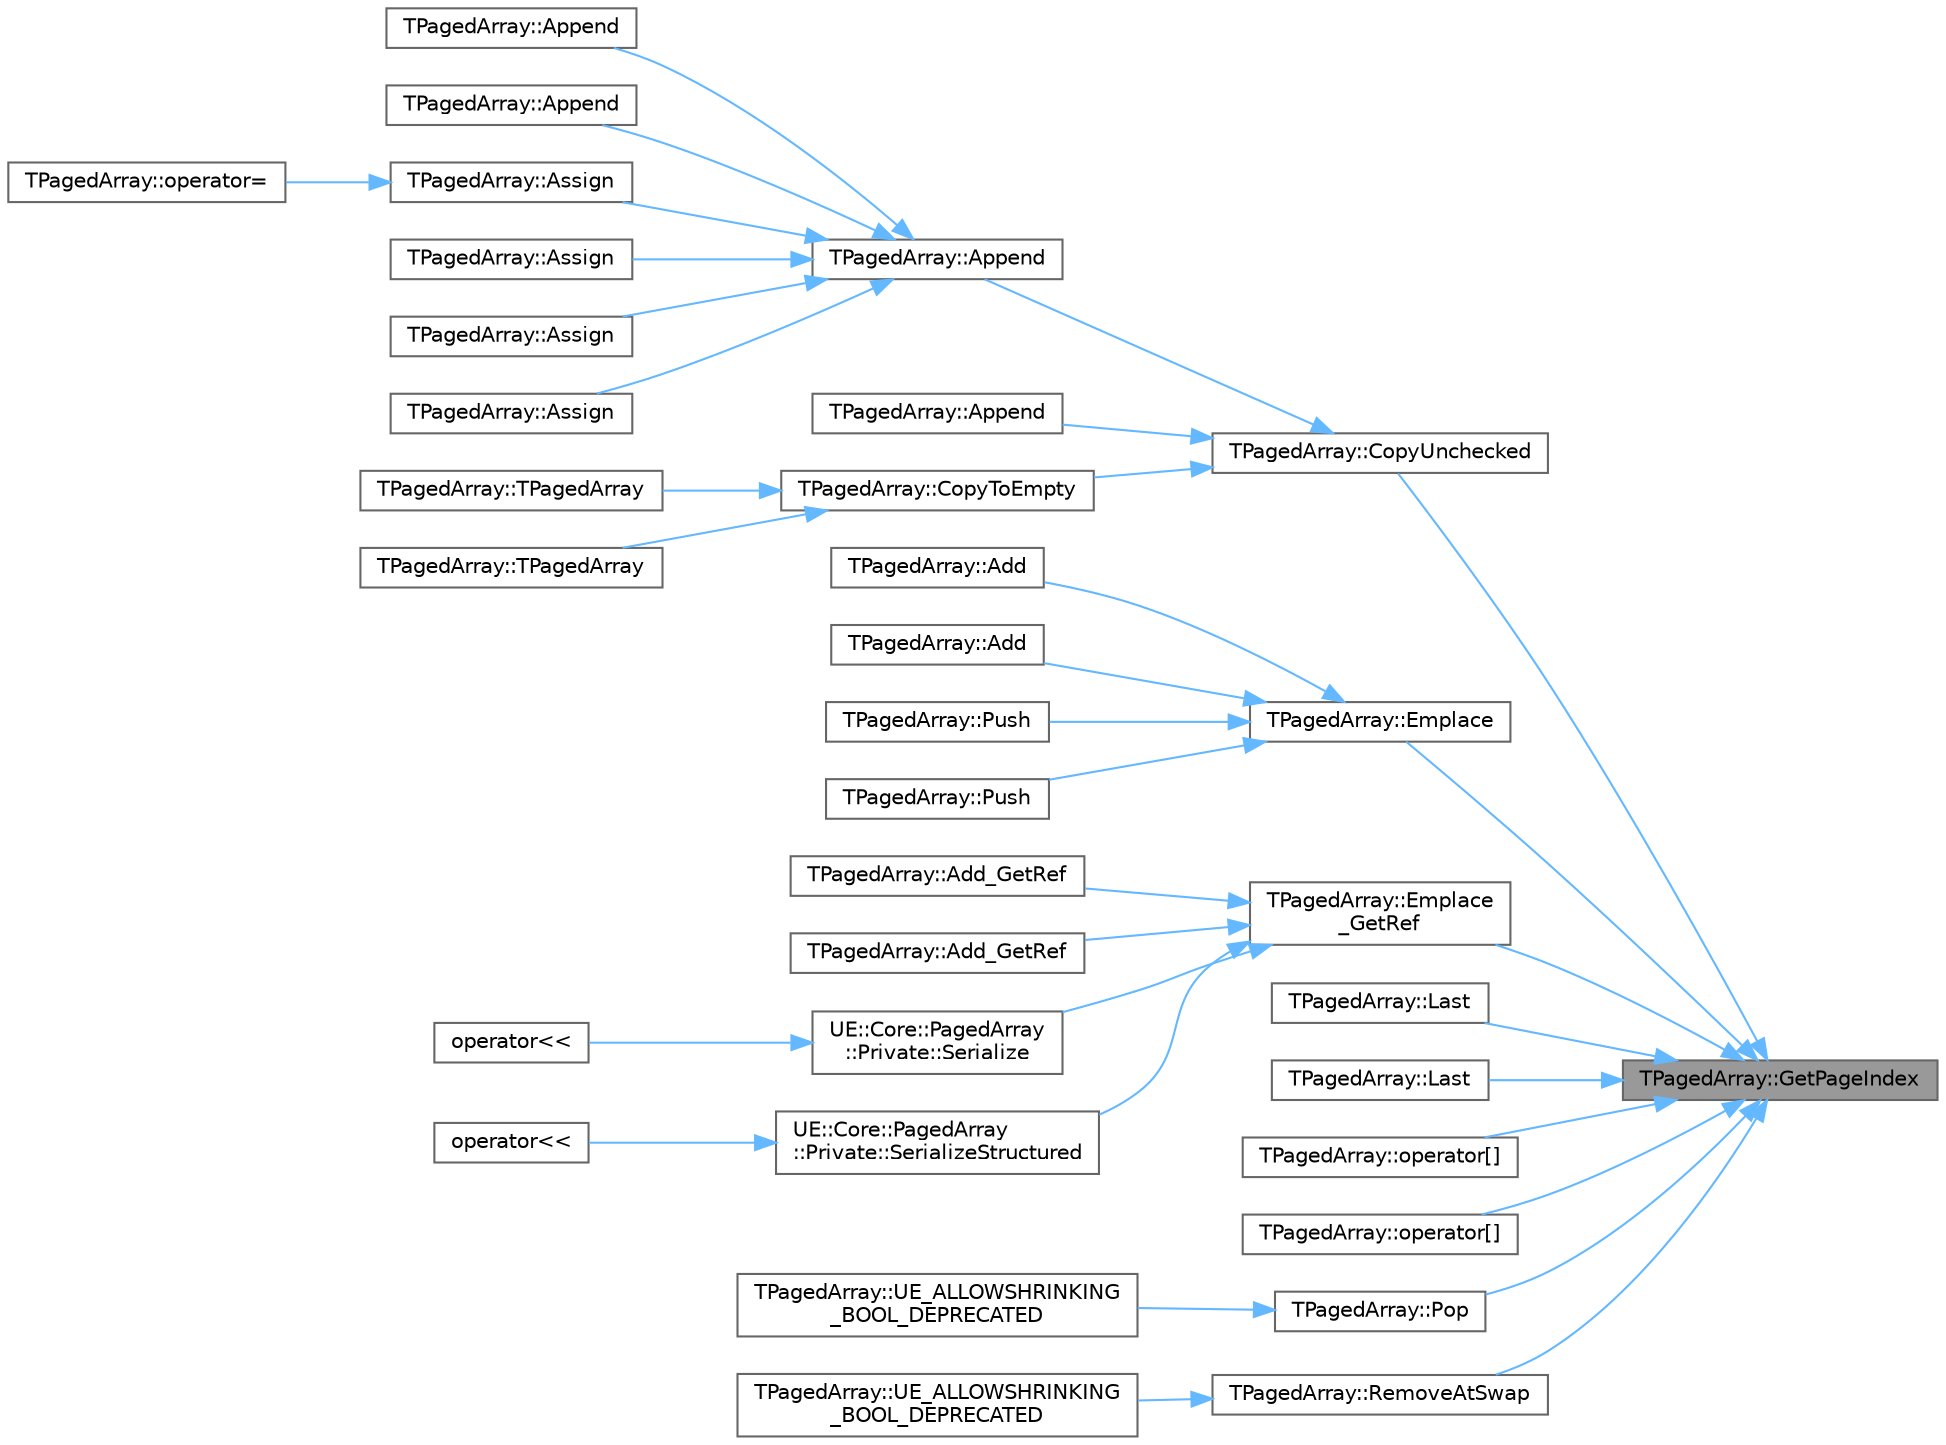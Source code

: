 digraph "TPagedArray::GetPageIndex"
{
 // INTERACTIVE_SVG=YES
 // LATEX_PDF_SIZE
  bgcolor="transparent";
  edge [fontname=Helvetica,fontsize=10,labelfontname=Helvetica,labelfontsize=10];
  node [fontname=Helvetica,fontsize=10,shape=box,height=0.2,width=0.4];
  rankdir="RL";
  Node1 [id="Node000001",label="TPagedArray::GetPageIndex",height=0.2,width=0.4,color="gray40", fillcolor="grey60", style="filled", fontcolor="black",tooltip=" "];
  Node1 -> Node2 [id="edge1_Node000001_Node000002",dir="back",color="steelblue1",style="solid",tooltip=" "];
  Node2 [id="Node000002",label="TPagedArray::CopyUnchecked",height=0.2,width=0.4,color="grey40", fillcolor="white", style="filled",URL="$d7/d79/classTPagedArray.html#ae949ee2dc9cb07c4428ee839b243c89c",tooltip=" "];
  Node2 -> Node3 [id="edge2_Node000002_Node000003",dir="back",color="steelblue1",style="solid",tooltip=" "];
  Node3 [id="Node000003",label="TPagedArray::Append",height=0.2,width=0.4,color="grey40", fillcolor="white", style="filled",URL="$d7/d79/classTPagedArray.html#ab3cfbbc001fcde443381e6caaeddfcfc",tooltip=" "];
  Node3 -> Node4 [id="edge3_Node000003_Node000004",dir="back",color="steelblue1",style="solid",tooltip=" "];
  Node4 [id="Node000004",label="TPagedArray::Append",height=0.2,width=0.4,color="grey40", fillcolor="white", style="filled",URL="$d7/d79/classTPagedArray.html#ae427dc87a0e2437af33356c8438f9916",tooltip=" "];
  Node3 -> Node5 [id="edge4_Node000003_Node000005",dir="back",color="steelblue1",style="solid",tooltip=" "];
  Node5 [id="Node000005",label="TPagedArray::Append",height=0.2,width=0.4,color="grey40", fillcolor="white", style="filled",URL="$d7/d79/classTPagedArray.html#aa9d57b9e7e24774531ad0134773f0131",tooltip=" "];
  Node3 -> Node6 [id="edge5_Node000003_Node000006",dir="back",color="steelblue1",style="solid",tooltip=" "];
  Node6 [id="Node000006",label="TPagedArray::Assign",height=0.2,width=0.4,color="grey40", fillcolor="white", style="filled",URL="$d7/d79/classTPagedArray.html#a6a95b0b2ec8d29d0fe5a03717d72f4aa",tooltip="Assigns the parameter contiguous range to this container."];
  Node6 -> Node7 [id="edge6_Node000006_Node000007",dir="back",color="steelblue1",style="solid",tooltip=" "];
  Node7 [id="Node000007",label="TPagedArray::operator=",height=0.2,width=0.4,color="grey40", fillcolor="white", style="filled",URL="$d7/d79/classTPagedArray.html#ab0c0e6f214956bda3c36be5600eaefd9",tooltip=" "];
  Node3 -> Node8 [id="edge7_Node000003_Node000008",dir="back",color="steelblue1",style="solid",tooltip=" "];
  Node8 [id="Node000008",label="TPagedArray::Assign",height=0.2,width=0.4,color="grey40", fillcolor="white", style="filled",URL="$d7/d79/classTPagedArray.html#af16caf45e44f52cd2b31ed6e37c9cd3c",tooltip="Assigns a compatible paged array to this container."];
  Node3 -> Node9 [id="edge8_Node000003_Node000009",dir="back",color="steelblue1",style="solid",tooltip=" "];
  Node9 [id="Node000009",label="TPagedArray::Assign",height=0.2,width=0.4,color="grey40", fillcolor="white", style="filled",URL="$d7/d79/classTPagedArray.html#a44361f891e94c8444eeef330ecd144e8",tooltip=" "];
  Node3 -> Node10 [id="edge9_Node000003_Node000010",dir="back",color="steelblue1",style="solid",tooltip=" "];
  Node10 [id="Node000010",label="TPagedArray::Assign",height=0.2,width=0.4,color="grey40", fillcolor="white", style="filled",URL="$d7/d79/classTPagedArray.html#a5dd7d143e27344c607ab41c478dc1565",tooltip=" "];
  Node2 -> Node11 [id="edge10_Node000002_Node000011",dir="back",color="steelblue1",style="solid",tooltip=" "];
  Node11 [id="Node000011",label="TPagedArray::Append",height=0.2,width=0.4,color="grey40", fillcolor="white", style="filled",URL="$d7/d79/classTPagedArray.html#a955ca7ecd13df3a98fc687b1dadacf6b",tooltip=" "];
  Node2 -> Node12 [id="edge11_Node000002_Node000012",dir="back",color="steelblue1",style="solid",tooltip=" "];
  Node12 [id="Node000012",label="TPagedArray::CopyToEmpty",height=0.2,width=0.4,color="grey40", fillcolor="white", style="filled",URL="$d7/d79/classTPagedArray.html#a9f9632d616afd0052a43fa97f29267de",tooltip=" "];
  Node12 -> Node13 [id="edge12_Node000012_Node000013",dir="back",color="steelblue1",style="solid",tooltip=" "];
  Node13 [id="Node000013",label="TPagedArray::TPagedArray",height=0.2,width=0.4,color="grey40", fillcolor="white", style="filled",URL="$d7/d79/classTPagedArray.html#a94fe66bae586cc96c0fe63f9ff513b94",tooltip=" "];
  Node12 -> Node14 [id="edge13_Node000012_Node000014",dir="back",color="steelblue1",style="solid",tooltip=" "];
  Node14 [id="Node000014",label="TPagedArray::TPagedArray",height=0.2,width=0.4,color="grey40", fillcolor="white", style="filled",URL="$d7/d79/classTPagedArray.html#adab0d231f91f419473f699d3709c423c",tooltip=" "];
  Node1 -> Node15 [id="edge14_Node000001_Node000015",dir="back",color="steelblue1",style="solid",tooltip=" "];
  Node15 [id="Node000015",label="TPagedArray::Emplace",height=0.2,width=0.4,color="grey40", fillcolor="white", style="filled",URL="$d7/d79/classTPagedArray.html#aecd63721676603d87c2dc9f7623064e1",tooltip=" "];
  Node15 -> Node16 [id="edge15_Node000015_Node000016",dir="back",color="steelblue1",style="solid",tooltip=" "];
  Node16 [id="Node000016",label="TPagedArray::Add",height=0.2,width=0.4,color="grey40", fillcolor="white", style="filled",URL="$d7/d79/classTPagedArray.html#a296647eecbefcbfe42e81380c5fac41a",tooltip=" "];
  Node15 -> Node17 [id="edge16_Node000015_Node000017",dir="back",color="steelblue1",style="solid",tooltip=" "];
  Node17 [id="Node000017",label="TPagedArray::Add",height=0.2,width=0.4,color="grey40", fillcolor="white", style="filled",URL="$d7/d79/classTPagedArray.html#aba0815fbac55aca61ea54793f715db10",tooltip=" "];
  Node15 -> Node18 [id="edge17_Node000015_Node000018",dir="back",color="steelblue1",style="solid",tooltip=" "];
  Node18 [id="Node000018",label="TPagedArray::Push",height=0.2,width=0.4,color="grey40", fillcolor="white", style="filled",URL="$d7/d79/classTPagedArray.html#afabc1c91c3b798533785532606a3a1d2",tooltip=" "];
  Node15 -> Node19 [id="edge18_Node000015_Node000019",dir="back",color="steelblue1",style="solid",tooltip=" "];
  Node19 [id="Node000019",label="TPagedArray::Push",height=0.2,width=0.4,color="grey40", fillcolor="white", style="filled",URL="$d7/d79/classTPagedArray.html#ae24f85c10aeccbca9da7658ae0bb6948",tooltip=" "];
  Node1 -> Node20 [id="edge19_Node000001_Node000020",dir="back",color="steelblue1",style="solid",tooltip=" "];
  Node20 [id="Node000020",label="TPagedArray::Emplace\l_GetRef",height=0.2,width=0.4,color="grey40", fillcolor="white", style="filled",URL="$d7/d79/classTPagedArray.html#aee10d3ea660a717961e98949983a8e5c",tooltip=" "];
  Node20 -> Node21 [id="edge20_Node000020_Node000021",dir="back",color="steelblue1",style="solid",tooltip=" "];
  Node21 [id="Node000021",label="TPagedArray::Add_GetRef",height=0.2,width=0.4,color="grey40", fillcolor="white", style="filled",URL="$d7/d79/classTPagedArray.html#ab75e9500a65366118359ebadc8e6134c",tooltip=" "];
  Node20 -> Node22 [id="edge21_Node000020_Node000022",dir="back",color="steelblue1",style="solid",tooltip=" "];
  Node22 [id="Node000022",label="TPagedArray::Add_GetRef",height=0.2,width=0.4,color="grey40", fillcolor="white", style="filled",URL="$d7/d79/classTPagedArray.html#abe83f7fc25f11cfaa00462fa2abaff84",tooltip=" "];
  Node20 -> Node23 [id="edge22_Node000020_Node000023",dir="back",color="steelblue1",style="solid",tooltip=" "];
  Node23 [id="Node000023",label="UE::Core::PagedArray\l::Private::Serialize",height=0.2,width=0.4,color="grey40", fillcolor="white", style="filled",URL="$de/d85/namespaceUE_1_1Core_1_1PagedArray_1_1Private.html#ad3c1f39e1faabe46aab502f06acc2a34",tooltip="Serializer."];
  Node23 -> Node24 [id="edge23_Node000023_Node000024",dir="back",color="steelblue1",style="solid",tooltip=" "];
  Node24 [id="Node000024",label="operator\<\<",height=0.2,width=0.4,color="grey40", fillcolor="white", style="filled",URL="$db/d0b/Runtime_2Core_2Public_2Containers_2PagedArray_8h.html#ab0532909fc7fb71796b2306ce3fd1596",tooltip="Serializer."];
  Node20 -> Node25 [id="edge24_Node000020_Node000025",dir="back",color="steelblue1",style="solid",tooltip=" "];
  Node25 [id="Node000025",label="UE::Core::PagedArray\l::Private::SerializeStructured",height=0.2,width=0.4,color="grey40", fillcolor="white", style="filled",URL="$de/d85/namespaceUE_1_1Core_1_1PagedArray_1_1Private.html#a7465d89bc6a2ae1b4125f893a99e1d83",tooltip="Structured archive serializer."];
  Node25 -> Node26 [id="edge25_Node000025_Node000026",dir="back",color="steelblue1",style="solid",tooltip=" "];
  Node26 [id="Node000026",label="operator\<\<",height=0.2,width=0.4,color="grey40", fillcolor="white", style="filled",URL="$db/d0b/Runtime_2Core_2Public_2Containers_2PagedArray_8h.html#abd9ea84a494c08b985861d4df3c7152f",tooltip="Structured archive serializer."];
  Node1 -> Node27 [id="edge26_Node000001_Node000027",dir="back",color="steelblue1",style="solid",tooltip=" "];
  Node27 [id="Node000027",label="TPagedArray::Last",height=0.2,width=0.4,color="grey40", fillcolor="white", style="filled",URL="$d7/d79/classTPagedArray.html#a7d997ea088c0200cc2c5e780f44b59d0",tooltip=" "];
  Node1 -> Node28 [id="edge27_Node000001_Node000028",dir="back",color="steelblue1",style="solid",tooltip=" "];
  Node28 [id="Node000028",label="TPagedArray::Last",height=0.2,width=0.4,color="grey40", fillcolor="white", style="filled",URL="$d7/d79/classTPagedArray.html#a89207682dc480f3cea0fffdfd2a0f1a6",tooltip=" "];
  Node1 -> Node29 [id="edge28_Node000001_Node000029",dir="back",color="steelblue1",style="solid",tooltip=" "];
  Node29 [id="Node000029",label="TPagedArray::operator[]",height=0.2,width=0.4,color="grey40", fillcolor="white", style="filled",URL="$d7/d79/classTPagedArray.html#ae12544b3a4c2c02820bb8ec00afb5279",tooltip=" "];
  Node1 -> Node30 [id="edge29_Node000001_Node000030",dir="back",color="steelblue1",style="solid",tooltip=" "];
  Node30 [id="Node000030",label="TPagedArray::operator[]",height=0.2,width=0.4,color="grey40", fillcolor="white", style="filled",URL="$d7/d79/classTPagedArray.html#aba1ef243dff2fa1810db8518080c496e",tooltip=" "];
  Node1 -> Node31 [id="edge30_Node000001_Node000031",dir="back",color="steelblue1",style="solid",tooltip=" "];
  Node31 [id="Node000031",label="TPagedArray::Pop",height=0.2,width=0.4,color="grey40", fillcolor="white", style="filled",URL="$d7/d79/classTPagedArray.html#ae9273be237fec5501d813453404e655c",tooltip=" "];
  Node31 -> Node32 [id="edge31_Node000031_Node000032",dir="back",color="steelblue1",style="solid",tooltip=" "];
  Node32 [id="Node000032",label="TPagedArray::UE_ALLOWSHRINKING\l_BOOL_DEPRECATED",height=0.2,width=0.4,color="grey40", fillcolor="white", style="filled",URL="$d7/d79/classTPagedArray.html#a4a5b8cbaab99e63ed5348da5f9ee6434",tooltip=" "];
  Node1 -> Node33 [id="edge32_Node000001_Node000033",dir="back",color="steelblue1",style="solid",tooltip=" "];
  Node33 [id="Node000033",label="TPagedArray::RemoveAtSwap",height=0.2,width=0.4,color="grey40", fillcolor="white", style="filled",URL="$d7/d79/classTPagedArray.html#aaedb1c1abcf3ae11aab331b7aee62f78",tooltip="Removes the element at the parameter index position and swaps the last element if existent to the sam..."];
  Node33 -> Node34 [id="edge33_Node000033_Node000034",dir="back",color="steelblue1",style="solid",tooltip=" "];
  Node34 [id="Node000034",label="TPagedArray::UE_ALLOWSHRINKING\l_BOOL_DEPRECATED",height=0.2,width=0.4,color="grey40", fillcolor="white", style="filled",URL="$d7/d79/classTPagedArray.html#aadb953d04da04bebfe6f2065ee5a2590",tooltip=" "];
}
